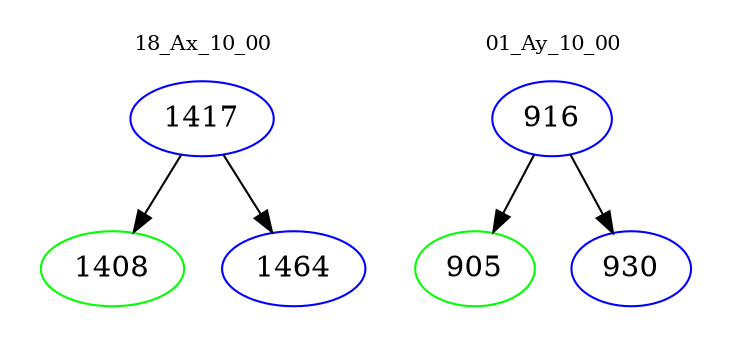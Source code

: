 digraph{
subgraph cluster_0 {
color = white
label = "18_Ax_10_00";
fontsize=10;
T0_1417 [label="1417", color="blue"]
T0_1417 -> T0_1408 [color="black"]
T0_1408 [label="1408", color="green"]
T0_1417 -> T0_1464 [color="black"]
T0_1464 [label="1464", color="blue"]
}
subgraph cluster_1 {
color = white
label = "01_Ay_10_00";
fontsize=10;
T1_916 [label="916", color="blue"]
T1_916 -> T1_905 [color="black"]
T1_905 [label="905", color="green"]
T1_916 -> T1_930 [color="black"]
T1_930 [label="930", color="blue"]
}
}
